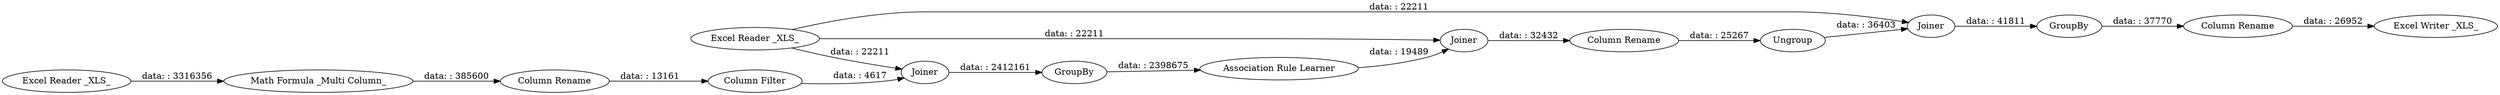 digraph {
	"7761527046853755762_13" [label=Joiner]
	"7761527046853755762_15" [label="Column Rename"]
	"7761527046853755762_7" [label=Joiner]
	"7761527046853755762_8" [label="Association Rule Learner"]
	"7761527046853755762_5" [label="Column Filter"]
	"7761527046853755762_10" [label="Excel Reader _XLS_"]
	"7761527046853755762_3" [label="Math Formula _Multi Column_"]
	"7761527046853755762_1" [label="Excel Reader _XLS_"]
	"7761527046853755762_9" [label=Joiner]
	"7761527046853755762_4" [label="Column Rename"]
	"7761527046853755762_16" [label="Excel Writer _XLS_"]
	"7761527046853755762_12" [label=Ungroup]
	"7761527046853755762_14" [label=GroupBy]
	"7761527046853755762_11" [label="Column Rename"]
	"7761527046853755762_2" [label=GroupBy]
	"7761527046853755762_10" -> "7761527046853755762_7" [label="data: : 22211"]
	"7761527046853755762_2" -> "7761527046853755762_8" [label="data: : 2398675"]
	"7761527046853755762_14" -> "7761527046853755762_15" [label="data: : 37770"]
	"7761527046853755762_12" -> "7761527046853755762_13" [label="data: : 36403"]
	"7761527046853755762_11" -> "7761527046853755762_12" [label="data: : 25267"]
	"7761527046853755762_1" -> "7761527046853755762_3" [label="data: : 3316356"]
	"7761527046853755762_10" -> "7761527046853755762_13" [label="data: : 22211"]
	"7761527046853755762_8" -> "7761527046853755762_9" [label="data: : 19489"]
	"7761527046853755762_9" -> "7761527046853755762_11" [label="data: : 32432"]
	"7761527046853755762_10" -> "7761527046853755762_9" [label="data: : 22211"]
	"7761527046853755762_7" -> "7761527046853755762_2" [label="data: : 2412161"]
	"7761527046853755762_4" -> "7761527046853755762_5" [label="data: : 13161"]
	"7761527046853755762_3" -> "7761527046853755762_4" [label="data: : 385600"]
	"7761527046853755762_5" -> "7761527046853755762_7" [label="data: : 4617"]
	"7761527046853755762_15" -> "7761527046853755762_16" [label="data: : 26952"]
	"7761527046853755762_13" -> "7761527046853755762_14" [label="data: : 41811"]
	rankdir=LR
}
